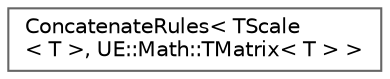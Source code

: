 digraph "Graphical Class Hierarchy"
{
 // INTERACTIVE_SVG=YES
 // LATEX_PDF_SIZE
  bgcolor="transparent";
  edge [fontname=Helvetica,fontsize=10,labelfontname=Helvetica,labelfontsize=10];
  node [fontname=Helvetica,fontsize=10,shape=box,height=0.2,width=0.4];
  rankdir="LR";
  Node0 [id="Node000000",label="ConcatenateRules\< TScale\l\< T \>, UE::Math::TMatrix\< T \> \>",height=0.2,width=0.4,color="grey40", fillcolor="white", style="filled",URL="$d2/ddf/structConcatenateRules_3_01TScale_3_01T_01_4_00_01UE_1_1Math_1_1TMatrix_3_01T_01_4_01_4.html",tooltip=" "];
}
